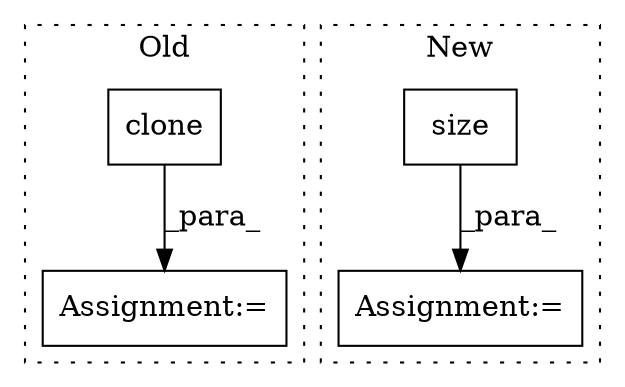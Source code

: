 digraph G {
subgraph cluster0 {
1 [label="clone" a="32" s="6461" l="7" shape="box"];
4 [label="Assignment:=" a="7" s="6484" l="1" shape="box"];
label = "Old";
style="dotted";
}
subgraph cluster1 {
2 [label="size" a="32" s="7126" l="6" shape="box"];
3 [label="Assignment:=" a="7" s="7104" l="1" shape="box"];
label = "New";
style="dotted";
}
1 -> 4 [label="_para_"];
2 -> 3 [label="_para_"];
}